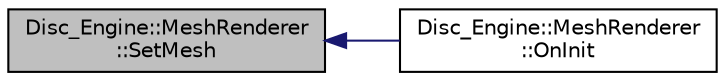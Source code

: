 digraph "Disc_Engine::MeshRenderer::SetMesh"
{
  edge [fontname="Helvetica",fontsize="10",labelfontname="Helvetica",labelfontsize="10"];
  node [fontname="Helvetica",fontsize="10",shape=record];
  rankdir="LR";
  Node22 [label="Disc_Engine::MeshRenderer\l::SetMesh",height=0.2,width=0.4,color="black", fillcolor="grey75", style="filled", fontcolor="black"];
  Node22 -> Node23 [dir="back",color="midnightblue",fontsize="10",style="solid",fontname="Helvetica"];
  Node23 [label="Disc_Engine::MeshRenderer\l::OnInit",height=0.2,width=0.4,color="black", fillcolor="white", style="filled",URL="$class_disc___engine_1_1_mesh_renderer.html#ac16873520f636cdf1f0afdc0c25ab6ae"];
}
